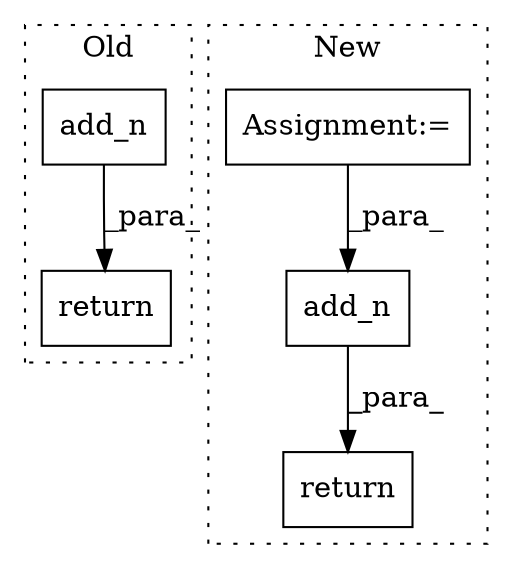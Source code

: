 digraph G {
subgraph cluster0 {
1 [label="return" a="41" s="780" l="7" shape="box"];
5 [label="add_n" a="32" s="798,926" l="6,1" shape="box"];
label = "Old";
style="dotted";
}
subgraph cluster1 {
2 [label="add_n" a="32" s="1544,1561" l="6,1" shape="box"];
3 [label="return" a="41" s="1526" l="7" shape="box"];
4 [label="Assignment:=" a="7" s="1295" l="1" shape="box"];
label = "New";
style="dotted";
}
2 -> 3 [label="_para_"];
4 -> 2 [label="_para_"];
5 -> 1 [label="_para_"];
}